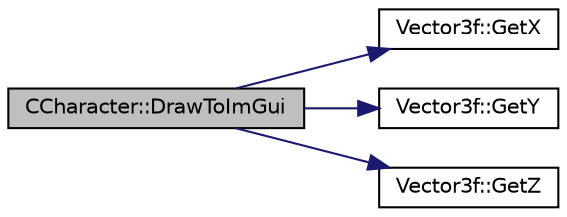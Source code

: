digraph "CCharacter::DrawToImGui"
{
 // LATEX_PDF_SIZE
  edge [fontname="Helvetica",fontsize="10",labelfontname="Helvetica",labelfontsize="10"];
  node [fontname="Helvetica",fontsize="10",shape=record];
  rankdir="LR";
  Node2 [label="CCharacter::DrawToImGui",height=0.2,width=0.4,color="black", fillcolor="grey75", style="filled", fontcolor="black",tooltip="Draws to imgui."];
  Node2 -> Node3 [color="midnightblue",fontsize="10",style="solid",fontname="Helvetica"];
  Node3 [label="Vector3f::GetX",height=0.2,width=0.4,color="black", fillcolor="white", style="filled",URL="$class_vector3f.html#abb50ca8baf8111e9bae60e4f7c144db3",tooltip="x value accessor"];
  Node2 -> Node4 [color="midnightblue",fontsize="10",style="solid",fontname="Helvetica"];
  Node4 [label="Vector3f::GetY",height=0.2,width=0.4,color="black", fillcolor="white", style="filled",URL="$class_vector3f.html#a9a1317e3ba2ef2c5e661d340a74a825a",tooltip="y value accessor"];
  Node2 -> Node5 [color="midnightblue",fontsize="10",style="solid",fontname="Helvetica"];
  Node5 [label="Vector3f::GetZ",height=0.2,width=0.4,color="black", fillcolor="white", style="filled",URL="$class_vector3f.html#a874fc93c81a47a0455afb9cdd542c599",tooltip="z value accessor"];
}
